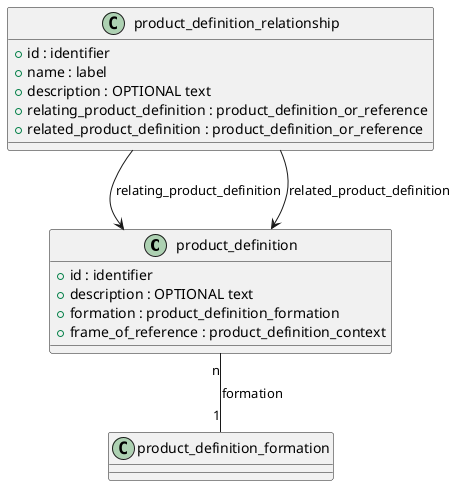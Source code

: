 @startuml



class product_definition {
  +id : identifier
  +description : OPTIONAL text
  +formation : product_definition_formation
  +frame_of_reference : product_definition_context
}

class product_definition_formation {
}

class product_definition_relationship {
  +id : identifier
  +name : label
  +description : OPTIONAL text
  +relating_product_definition : product_definition_or_reference
  +related_product_definition : product_definition_or_reference
}



' Связи между классами

product_definition "n" -- "1" product_definition_formation : formation
product_definition_relationship --> product_definition : relating_product_definition
product_definition_relationship --> product_definition : related_product_definition


@enduml